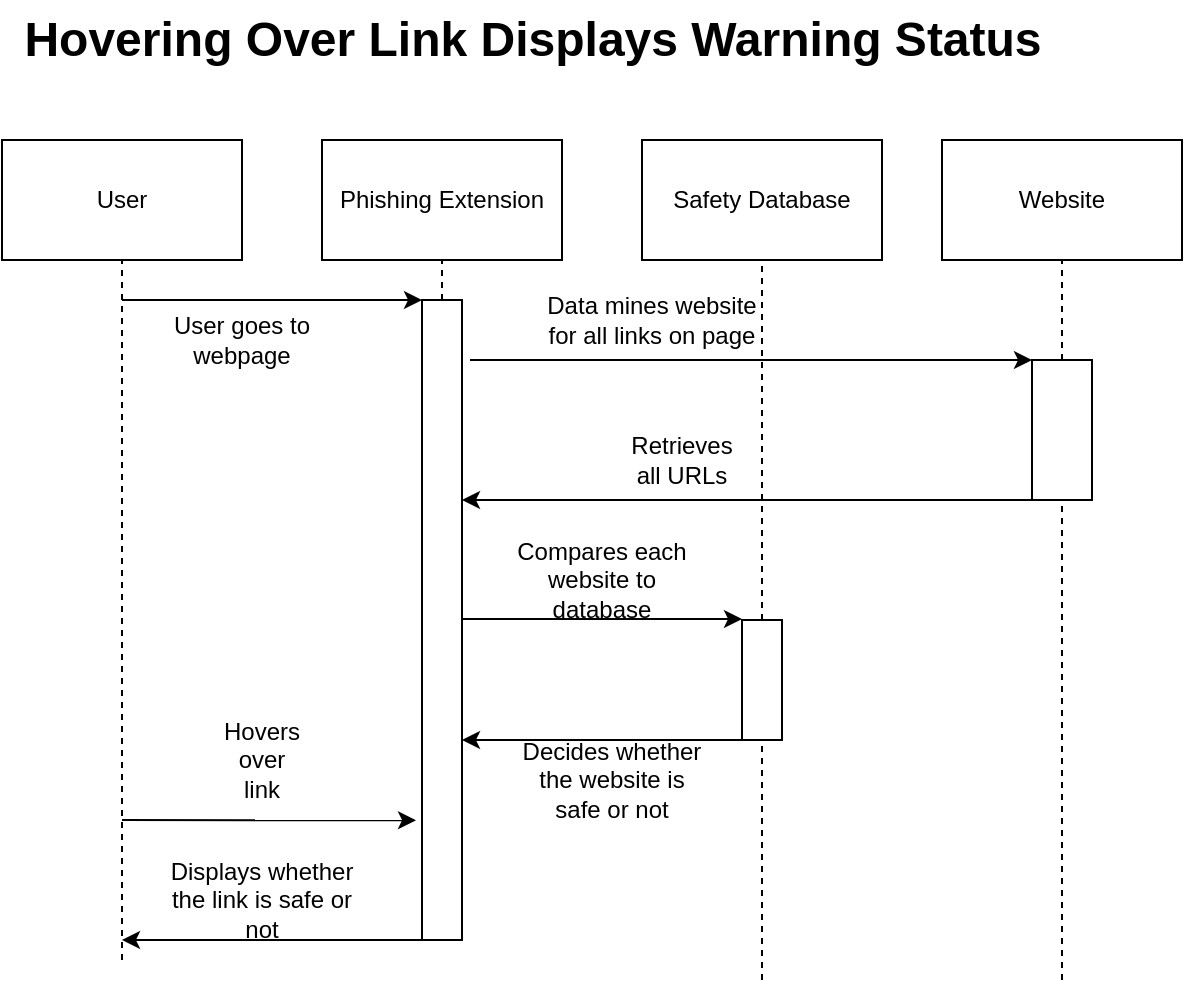 <mxfile version="14.1.9" type="github"><diagram id="wpyOySBRWjRzqUBPSqwX" name="Page-1"><mxGraphModel dx="1038" dy="519" grid="1" gridSize="10" guides="1" tooltips="1" connect="1" arrows="1" fold="1" page="1" pageScale="1" pageWidth="850" pageHeight="1100" math="0" shadow="0"><root><mxCell id="0"/><mxCell id="1" parent="0"/><mxCell id="HbIU6akKEsuZWSZ-0eSx-1" value="&lt;div&gt;User&lt;/div&gt;" style="rounded=0;whiteSpace=wrap;html=1;" parent="1" vertex="1"><mxGeometry x="210" y="180" width="120" height="60" as="geometry"/></mxCell><mxCell id="HbIU6akKEsuZWSZ-0eSx-2" value="Safety Database" style="rounded=0;whiteSpace=wrap;html=1;" parent="1" vertex="1"><mxGeometry x="530" y="180" width="120" height="60" as="geometry"/></mxCell><mxCell id="HbIU6akKEsuZWSZ-0eSx-3" value="Phishing Extension" style="whiteSpace=wrap;html=1;" parent="1" vertex="1"><mxGeometry x="370" y="180" width="120" height="60" as="geometry"/></mxCell><mxCell id="HbIU6akKEsuZWSZ-0eSx-4" value="&lt;div&gt;Hovering Over Link Displays Warning Status&lt;br&gt;&lt;/div&gt;" style="text;strokeColor=none;fillColor=none;html=1;fontSize=24;fontStyle=1;verticalAlign=middle;align=center;" parent="1" vertex="1"><mxGeometry x="425" y="110" width="100" height="40" as="geometry"/></mxCell><mxCell id="HbIU6akKEsuZWSZ-0eSx-5" value="" style="endArrow=none;dashed=1;html=1;entryX=0.5;entryY=1;entryDx=0;entryDy=0;" parent="1" target="HbIU6akKEsuZWSZ-0eSx-1" edge="1"><mxGeometry width="50" height="50" relative="1" as="geometry"><mxPoint x="270" y="590" as="sourcePoint"/><mxPoint x="450" y="240" as="targetPoint"/></mxGeometry></mxCell><mxCell id="HbIU6akKEsuZWSZ-0eSx-6" value="" style="endArrow=none;dashed=1;html=1;entryX=0.5;entryY=1;entryDx=0;entryDy=0;" parent="1" source="HbIU6akKEsuZWSZ-0eSx-13" target="HbIU6akKEsuZWSZ-0eSx-3" edge="1"><mxGeometry width="50" height="50" relative="1" as="geometry"><mxPoint x="430" y="580" as="sourcePoint"/><mxPoint x="450" y="300" as="targetPoint"/></mxGeometry></mxCell><mxCell id="HbIU6akKEsuZWSZ-0eSx-7" value="" style="endArrow=none;dashed=1;html=1;entryX=0.5;entryY=1;entryDx=0;entryDy=0;" parent="1" source="HbIU6akKEsuZWSZ-0eSx-28" target="HbIU6akKEsuZWSZ-0eSx-2" edge="1"><mxGeometry width="50" height="50" relative="1" as="geometry"><mxPoint x="590" y="600" as="sourcePoint"/><mxPoint x="450" y="340" as="targetPoint"/></mxGeometry></mxCell><mxCell id="HbIU6akKEsuZWSZ-0eSx-9" value="Hovers over link" style="text;html=1;strokeColor=none;fillColor=none;align=center;verticalAlign=middle;whiteSpace=wrap;rounded=0;" parent="1" vertex="1"><mxGeometry x="320" y="480" width="40" height="20" as="geometry"/></mxCell><mxCell id="HbIU6akKEsuZWSZ-0eSx-10" value="" style="endArrow=classic;html=1;" parent="1" edge="1"><mxGeometry width="50" height="50" relative="1" as="geometry"><mxPoint x="444" y="290" as="sourcePoint"/><mxPoint x="725" y="290" as="targetPoint"/><Array as="points"><mxPoint x="570" y="290"/><mxPoint x="610" y="290"/></Array></mxGeometry></mxCell><mxCell id="HbIU6akKEsuZWSZ-0eSx-11" value="Website" style="rounded=0;whiteSpace=wrap;html=1;" parent="1" vertex="1"><mxGeometry x="680" y="180" width="120" height="60" as="geometry"/></mxCell><mxCell id="HbIU6akKEsuZWSZ-0eSx-12" value="" style="endArrow=none;dashed=1;html=1;entryX=0.5;entryY=1;entryDx=0;entryDy=0;" parent="1" source="HbIU6akKEsuZWSZ-0eSx-24" target="HbIU6akKEsuZWSZ-0eSx-11" edge="1"><mxGeometry width="50" height="50" relative="1" as="geometry"><mxPoint x="740" y="600" as="sourcePoint"/><mxPoint x="450" y="320" as="targetPoint"/></mxGeometry></mxCell><mxCell id="HbIU6akKEsuZWSZ-0eSx-13" value="" style="rounded=0;whiteSpace=wrap;html=1;" parent="1" vertex="1"><mxGeometry x="420" y="260" width="20" height="320" as="geometry"/></mxCell><mxCell id="HbIU6akKEsuZWSZ-0eSx-15" value="Data mines website for all links on page" style="text;html=1;strokeColor=none;fillColor=none;align=center;verticalAlign=middle;whiteSpace=wrap;rounded=0;" parent="1" vertex="1"><mxGeometry x="480" y="260" width="110" height="20" as="geometry"/></mxCell><mxCell id="HbIU6akKEsuZWSZ-0eSx-16" value="" style="endArrow=classic;html=1;" parent="1" edge="1"><mxGeometry width="50" height="50" relative="1" as="geometry"><mxPoint x="740" y="360" as="sourcePoint"/><mxPoint x="440" y="360" as="targetPoint"/></mxGeometry></mxCell><mxCell id="HbIU6akKEsuZWSZ-0eSx-17" value="Retrieves all URLs" style="text;html=1;strokeColor=none;fillColor=none;align=center;verticalAlign=middle;whiteSpace=wrap;rounded=0;" parent="1" vertex="1"><mxGeometry x="530" y="330" width="40" height="20" as="geometry"/></mxCell><mxCell id="HbIU6akKEsuZWSZ-0eSx-18" value="" style="endArrow=classic;html=1;" parent="1" edge="1"><mxGeometry width="50" height="50" relative="1" as="geometry"><mxPoint x="440" y="419.5" as="sourcePoint"/><mxPoint x="580" y="419.5" as="targetPoint"/><Array as="points"><mxPoint x="480" y="419.5"/><mxPoint x="510" y="419.5"/></Array></mxGeometry></mxCell><mxCell id="HbIU6akKEsuZWSZ-0eSx-19" value="" style="endArrow=classic;html=1;" parent="1" edge="1"><mxGeometry width="50" height="50" relative="1" as="geometry"><mxPoint x="590" y="480" as="sourcePoint"/><mxPoint x="440" y="480" as="targetPoint"/></mxGeometry></mxCell><mxCell id="HbIU6akKEsuZWSZ-0eSx-20" value="Compares each website to database" style="text;html=1;strokeColor=none;fillColor=none;align=center;verticalAlign=middle;whiteSpace=wrap;rounded=0;" parent="1" vertex="1"><mxGeometry x="465" y="390" width="90" height="20" as="geometry"/></mxCell><mxCell id="HbIU6akKEsuZWSZ-0eSx-21" value="Decides whether the website is safe or not" style="text;html=1;strokeColor=none;fillColor=none;align=center;verticalAlign=middle;whiteSpace=wrap;rounded=0;" parent="1" vertex="1"><mxGeometry x="465" y="490" width="100" height="20" as="geometry"/></mxCell><mxCell id="HbIU6akKEsuZWSZ-0eSx-22" value="" style="endArrow=classic;html=1;" parent="1" edge="1"><mxGeometry width="50" height="50" relative="1" as="geometry"><mxPoint x="430" y="580" as="sourcePoint"/><mxPoint x="270" y="580" as="targetPoint"/></mxGeometry></mxCell><mxCell id="HbIU6akKEsuZWSZ-0eSx-23" value="Displays whether the link is safe or not" style="text;html=1;strokeColor=none;fillColor=none;align=center;verticalAlign=middle;whiteSpace=wrap;rounded=0;" parent="1" vertex="1"><mxGeometry x="290" y="550" width="100" height="20" as="geometry"/></mxCell><mxCell id="HbIU6akKEsuZWSZ-0eSx-24" value="" style="rounded=0;whiteSpace=wrap;html=1;" parent="1" vertex="1"><mxGeometry x="725" y="290" width="30" height="70" as="geometry"/></mxCell><mxCell id="HbIU6akKEsuZWSZ-0eSx-25" value="" style="endArrow=none;dashed=1;html=1;entryX=0.5;entryY=1;entryDx=0;entryDy=0;" parent="1" target="HbIU6akKEsuZWSZ-0eSx-24" edge="1"><mxGeometry width="50" height="50" relative="1" as="geometry"><mxPoint x="740" y="600" as="sourcePoint"/><mxPoint x="740" y="240" as="targetPoint"/></mxGeometry></mxCell><mxCell id="HbIU6akKEsuZWSZ-0eSx-28" value="" style="rounded=0;whiteSpace=wrap;html=1;" parent="1" vertex="1"><mxGeometry x="580" y="420" width="20" height="60" as="geometry"/></mxCell><mxCell id="HbIU6akKEsuZWSZ-0eSx-29" value="" style="endArrow=none;dashed=1;html=1;entryX=0.5;entryY=1;entryDx=0;entryDy=0;" parent="1" target="HbIU6akKEsuZWSZ-0eSx-28" edge="1"><mxGeometry width="50" height="50" relative="1" as="geometry"><mxPoint x="590" y="600" as="sourcePoint"/><mxPoint x="590" y="240" as="targetPoint"/></mxGeometry></mxCell><mxCell id="HbIU6akKEsuZWSZ-0eSx-31" value="" style="endArrow=none;dashed=1;html=1;entryX=0.5;entryY=1;entryDx=0;entryDy=0;" parent="1" edge="1"><mxGeometry width="50" height="50" relative="1" as="geometry"><mxPoint x="430" y="580" as="sourcePoint"/><mxPoint x="430" y="580" as="targetPoint"/></mxGeometry></mxCell><mxCell id="kjh1XY5n8fDs5P1HdGVs-2" value="" style="endArrow=classic;html=1;entryX=0;entryY=0;entryDx=0;entryDy=0;" edge="1" parent="1" target="HbIU6akKEsuZWSZ-0eSx-13"><mxGeometry width="50" height="50" relative="1" as="geometry"><mxPoint x="270" y="260" as="sourcePoint"/><mxPoint x="330" y="240" as="targetPoint"/></mxGeometry></mxCell><mxCell id="kjh1XY5n8fDs5P1HdGVs-3" value="User goes to webpage" style="text;html=1;strokeColor=none;fillColor=none;align=center;verticalAlign=middle;whiteSpace=wrap;rounded=0;" vertex="1" parent="1"><mxGeometry x="290" y="270" width="80" height="20" as="geometry"/></mxCell><mxCell id="kjh1XY5n8fDs5P1HdGVs-5" value="" style="endArrow=classic;html=1;entryX=-0.15;entryY=0.813;entryDx=0;entryDy=0;entryPerimeter=0;" edge="1" parent="1" target="HbIU6akKEsuZWSZ-0eSx-13"><mxGeometry width="50" height="50" relative="1" as="geometry"><mxPoint x="270" y="520" as="sourcePoint"/><mxPoint x="580" y="390" as="targetPoint"/></mxGeometry></mxCell></root></mxGraphModel></diagram></mxfile>